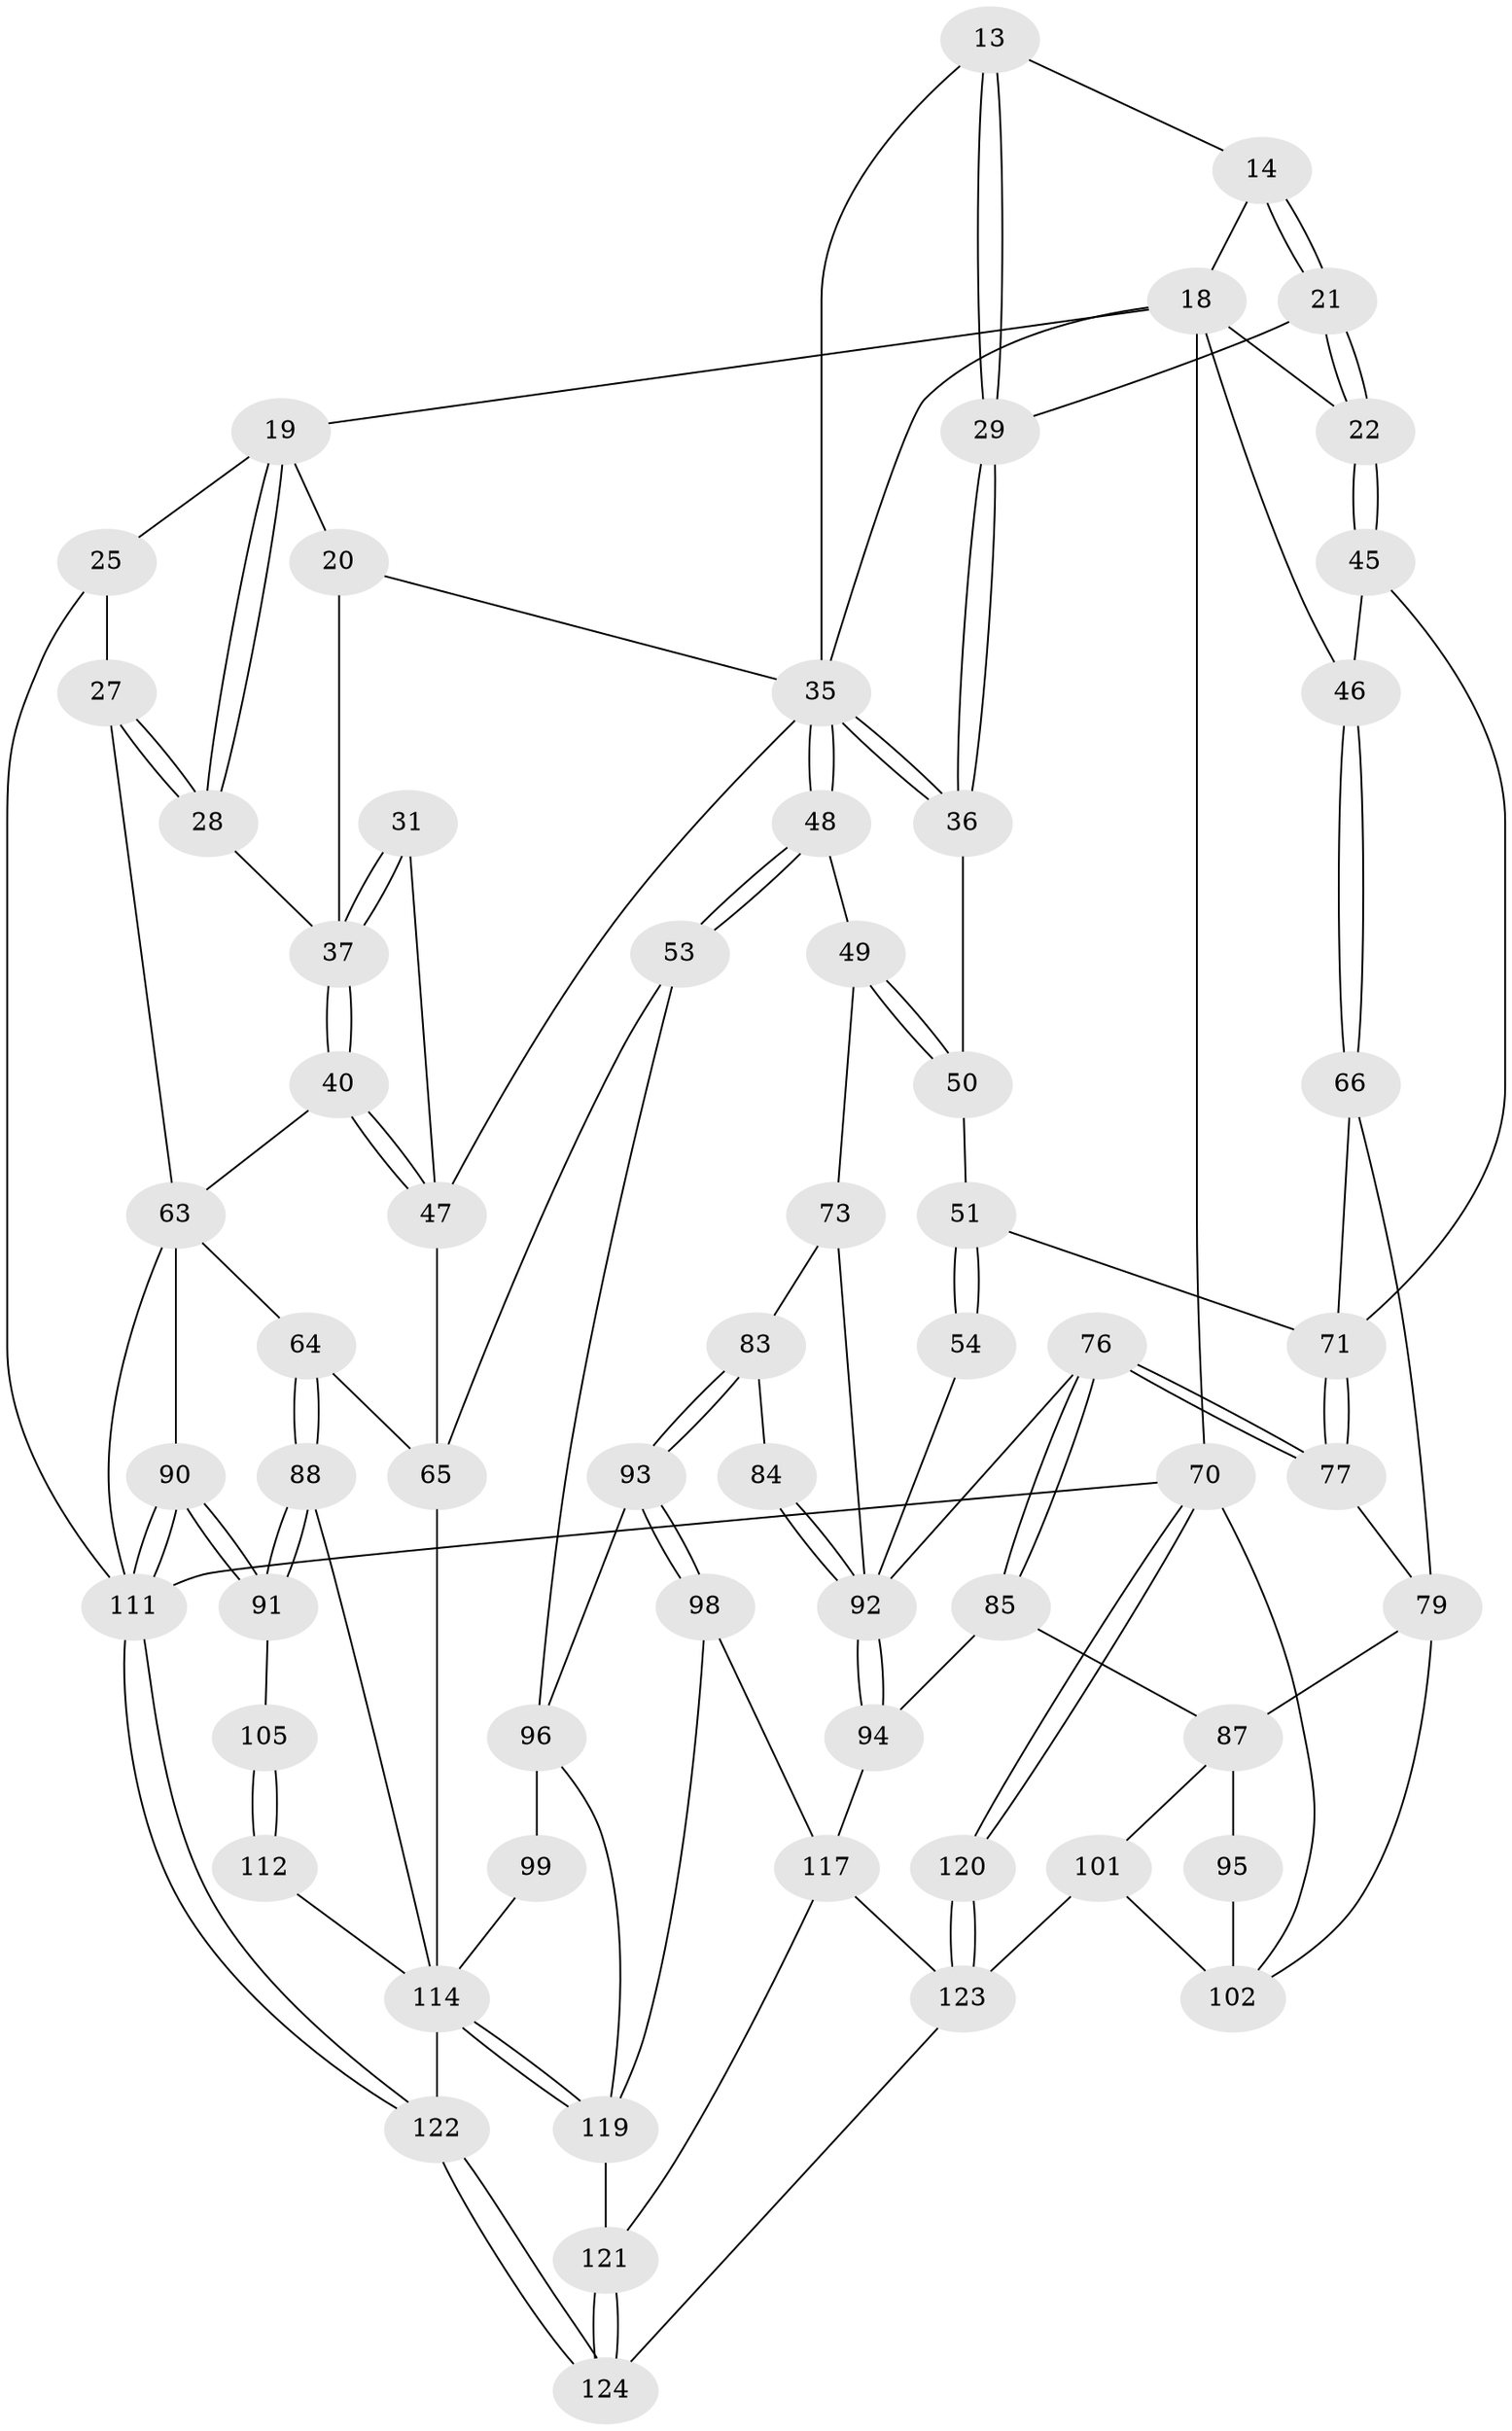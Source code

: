 // original degree distribution, {3: 0.016129032258064516, 6: 0.22580645161290322, 4: 0.24193548387096775, 5: 0.5161290322580645}
// Generated by graph-tools (version 1.1) at 2025/02/03/09/25 05:02:04]
// undirected, 62 vertices, 137 edges
graph export_dot {
graph [start="1"]
  node [color=gray90,style=filled];
  13 [pos="+0.36262684821074737+0.11570473543516918"];
  14 [pos="+0.32668941640634314+0.08748506969743446"];
  18 [pos="+0.16960778040109492+0.15554893396565256",super="+17+15+6"];
  19 [pos="+0.8186351047367961+0.1361773619361939",super="+10"];
  20 [pos="+0.7063407349145598+0.11218858938232294",super="+16"];
  21 [pos="+0.23633042451035274+0.21855810011704432"];
  22 [pos="+0.20739971485989903+0.21851389823013379"];
  25 [pos="+0.9280213628017491+0.11011881529949849",super="+8"];
  27 [pos="+0.858241069189102+0.2429788612011975",super="+26"];
  28 [pos="+0.8222583564638022+0.22117545366827845"];
  29 [pos="+0.31222352828112776+0.23740962328593374"];
  31 [pos="+0.6006645950171389+0.244535886365158"];
  35 [pos="+0.4885140350033469+0.2601228928923462",super="+33"];
  36 [pos="+0.36369166251568286+0.26963188297575164"];
  37 [pos="+0.6879684413331433+0.30790235089550894",super="+34+30"];
  40 [pos="+0.7541717762349133+0.43464226910764453"];
  45 [pos="+0.18026956769763697+0.2746498934017766"];
  46 [pos="+0+0.2983038765307673"];
  47 [pos="+0.667466361610831+0.5073464136019897",super="+32"];
  48 [pos="+0.48871249606978784+0.42898186419783574"];
  49 [pos="+0.4631312051772488+0.43673822095009707"];
  50 [pos="+0.4205034919737027+0.43547210960659355",super="+41"];
  51 [pos="+0.3761179328633758+0.4394014666628299",super="+43"];
  53 [pos="+0.6144825186040351+0.544608591645017"];
  54 [pos="+0.2297776258924946+0.4904572337379976"];
  63 [pos="+0.9259736899884565+0.5672747489593629",super="+39"];
  64 [pos="+0.9020656101405693+0.6145302799110285"];
  65 [pos="+0.742313912792322+0.5921295954228601",super="+52"];
  66 [pos="+0+0.36450984452543955"];
  70 [pos="+0+1",super="+3"];
  71 [pos="+0.18806469723278707+0.47591916555926067",super="+44"];
  73 [pos="+0.3584669175113745+0.6550409250709276",super="+56+55"];
  76 [pos="+0.20377003785471504+0.6913447231764002"];
  77 [pos="+0.14564744900027074+0.5695297300744263"];
  79 [pos="+0.1124382346744263+0.5978522169391042",super="+67"];
  83 [pos="+0.3799434186316331+0.7170788044692136",super="+72+61"];
  84 [pos="+0.3415797263052209+0.7172366509199507"];
  85 [pos="+0.18677406666768268+0.7463237579063785"];
  87 [pos="+0.06915895130394697+0.6739002480050844",super="+86"];
  88 [pos="+0.8894356627454814+0.6642505901705075"];
  90 [pos="+1+0.7743682363616085",super="+62"];
  91 [pos="+1+0.7824009418447347"];
  92 [pos="+0.29913676585648796+0.7246405303413808",super="+75+78"];
  93 [pos="+0.4185313467337425+0.8094878497461092",super="+60"];
  94 [pos="+0.29075194761291256+0.7518680291839354"];
  95 [pos="+0.02879660461002787+0.6909042718504131"];
  96 [pos="+0.5855852891432279+0.8126870622995473",super="+59+58"];
  98 [pos="+0.42102169644335813+0.8401253913571121"];
  99 [pos="+0.7153207036039192+0.7869759480092514",super="+82"];
  101 [pos="+0.10725037441564012+0.8507254981853444",super="+100"];
  102 [pos="+0.07502147361680071+0.843645680068961",super="+69+68"];
  105 [pos="+1+0.8021449422063958"];
  111 [pos="+1+1",super="+2+24"];
  112 [pos="+0.9079874044529945+0.9348256258235104",super="+107+106"];
  114 [pos="+0.7826616878652034+0.9462031332575753",super="+113+110+108"];
  117 [pos="+0.3627095680333156+1",super="+103+104"];
  119 [pos="+0.6017497484421143+0.9078346516376524",super="+97"];
  120 [pos="+0.17058718092891093+1"];
  121 [pos="+0.594688031250193+0.9331472499398289"];
  122 [pos="+0.9158618543402338+1"];
  123 [pos="+0.29276307458377904+1",super="+118+116"];
  124 [pos="+0.6173938162088011+1"];
  13 -- 14;
  13 -- 29;
  13 -- 29;
  13 -- 35;
  14 -- 21;
  14 -- 21;
  14 -- 18;
  18 -- 22;
  18 -- 70 [weight=2];
  18 -- 46;
  18 -- 19;
  18 -- 35;
  19 -- 20 [weight=2];
  19 -- 28;
  19 -- 28;
  19 -- 25;
  20 -- 37;
  20 -- 35;
  21 -- 22;
  21 -- 22;
  21 -- 29;
  22 -- 45;
  22 -- 45;
  25 -- 27 [weight=2];
  25 -- 111 [weight=2];
  27 -- 28;
  27 -- 28;
  27 -- 63;
  28 -- 37;
  29 -- 36;
  29 -- 36;
  31 -- 37 [weight=2];
  31 -- 37;
  31 -- 47;
  35 -- 36;
  35 -- 36;
  35 -- 48;
  35 -- 48;
  35 -- 47;
  36 -- 50;
  37 -- 40;
  37 -- 40;
  40 -- 47;
  40 -- 47;
  40 -- 63;
  45 -- 46;
  45 -- 71;
  46 -- 66;
  46 -- 66;
  47 -- 65;
  48 -- 49;
  48 -- 53;
  48 -- 53;
  49 -- 50;
  49 -- 50;
  49 -- 73;
  50 -- 51 [weight=2];
  51 -- 54 [weight=2];
  51 -- 54;
  51 -- 71;
  53 -- 65;
  53 -- 96;
  54 -- 92;
  63 -- 64;
  63 -- 90;
  63 -- 111;
  64 -- 65;
  64 -- 88;
  64 -- 88;
  65 -- 114;
  66 -- 71;
  66 -- 79;
  70 -- 120;
  70 -- 120;
  70 -- 111 [weight=2];
  70 -- 102;
  71 -- 77;
  71 -- 77;
  73 -- 83 [weight=2];
  73 -- 92 [weight=2];
  76 -- 77;
  76 -- 77;
  76 -- 85;
  76 -- 85;
  76 -- 92;
  77 -- 79;
  79 -- 87;
  79 -- 102;
  83 -- 84;
  83 -- 93 [weight=2];
  83 -- 93;
  84 -- 92 [weight=2];
  84 -- 92;
  85 -- 94;
  85 -- 87;
  87 -- 95;
  87 -- 101;
  88 -- 91;
  88 -- 91;
  88 -- 114;
  90 -- 91;
  90 -- 91;
  90 -- 111 [weight=2];
  90 -- 111;
  91 -- 105;
  92 -- 94;
  92 -- 94;
  93 -- 98;
  93 -- 98;
  93 -- 96;
  94 -- 117;
  95 -- 102 [weight=2];
  96 -- 99 [weight=2];
  96 -- 119;
  98 -- 117;
  98 -- 119;
  99 -- 114 [weight=2];
  101 -- 102;
  101 -- 123 [weight=2];
  105 -- 112 [weight=2];
  105 -- 112;
  111 -- 122;
  111 -- 122;
  112 -- 114 [weight=3];
  114 -- 119;
  114 -- 119;
  114 -- 122;
  117 -- 121;
  117 -- 123 [weight=2];
  119 -- 121;
  120 -- 123 [weight=2];
  120 -- 123;
  121 -- 124;
  121 -- 124;
  122 -- 124;
  122 -- 124;
  123 -- 124;
}
